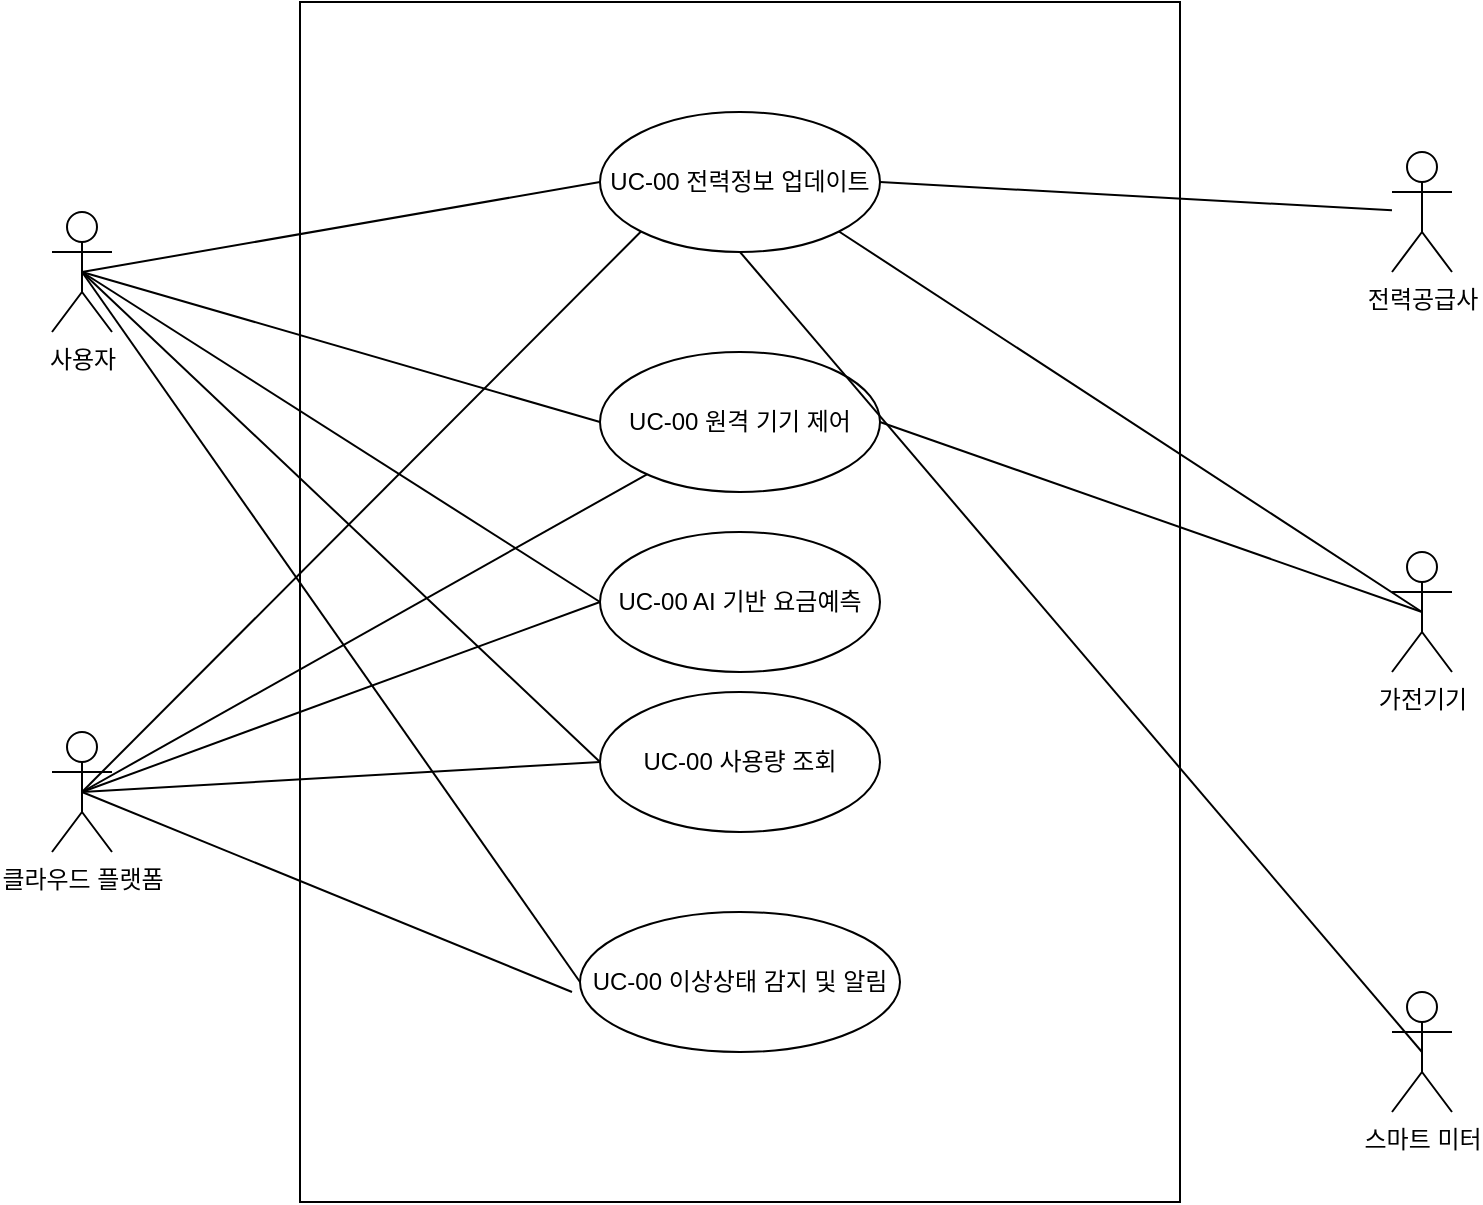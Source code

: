 <mxfile version="28.1.1">
  <diagram name="페이지-1" id="mtb0sJFK-1cN7i5dOqM4">
    <mxGraphModel dx="1146" dy="1305" grid="1" gridSize="10" guides="1" tooltips="1" connect="1" arrows="1" fold="1" page="1" pageScale="1" pageWidth="827" pageHeight="1169" math="0" shadow="0">
      <root>
        <mxCell id="0" />
        <mxCell id="1" parent="0" />
        <mxCell id="JvUOeEXDJDTDxTC4g6xs-10" value="" style="rounded=0;whiteSpace=wrap;html=1;" vertex="1" parent="1">
          <mxGeometry x="173" y="225" width="440" height="600" as="geometry" />
        </mxCell>
        <mxCell id="JvUOeEXDJDTDxTC4g6xs-18" style="rounded=0;orthogonalLoop=1;jettySize=auto;html=1;exitX=0.5;exitY=0.5;exitDx=0;exitDy=0;exitPerimeter=0;entryX=0;entryY=0.5;entryDx=0;entryDy=0;endArrow=none;endFill=0;" edge="1" parent="1" source="JvUOeEXDJDTDxTC4g6xs-1" target="JvUOeEXDJDTDxTC4g6xs-14">
          <mxGeometry relative="1" as="geometry" />
        </mxCell>
        <mxCell id="JvUOeEXDJDTDxTC4g6xs-24" style="rounded=0;orthogonalLoop=1;jettySize=auto;html=1;exitX=0.5;exitY=0.5;exitDx=0;exitDy=0;exitPerimeter=0;entryX=0;entryY=0.5;entryDx=0;entryDy=0;endArrow=none;endFill=0;" edge="1" parent="1" source="JvUOeEXDJDTDxTC4g6xs-1" target="JvUOeEXDJDTDxTC4g6xs-13">
          <mxGeometry relative="1" as="geometry" />
        </mxCell>
        <mxCell id="JvUOeEXDJDTDxTC4g6xs-27" style="rounded=0;orthogonalLoop=1;jettySize=auto;html=1;exitX=0.5;exitY=0.5;exitDx=0;exitDy=0;exitPerimeter=0;entryX=0;entryY=0.5;entryDx=0;entryDy=0;endArrow=none;endFill=0;" edge="1" parent="1" source="JvUOeEXDJDTDxTC4g6xs-1" target="JvUOeEXDJDTDxTC4g6xs-11">
          <mxGeometry relative="1" as="geometry" />
        </mxCell>
        <mxCell id="JvUOeEXDJDTDxTC4g6xs-29" style="rounded=0;orthogonalLoop=1;jettySize=auto;html=1;exitX=0.5;exitY=0.5;exitDx=0;exitDy=0;exitPerimeter=0;entryX=0;entryY=0.5;entryDx=0;entryDy=0;endArrow=none;endFill=0;" edge="1" parent="1" source="JvUOeEXDJDTDxTC4g6xs-1" target="JvUOeEXDJDTDxTC4g6xs-12">
          <mxGeometry relative="1" as="geometry" />
        </mxCell>
        <mxCell id="JvUOeEXDJDTDxTC4g6xs-31" style="rounded=0;orthogonalLoop=1;jettySize=auto;html=1;exitX=0.5;exitY=0.5;exitDx=0;exitDy=0;exitPerimeter=0;entryX=0;entryY=0.5;entryDx=0;entryDy=0;endArrow=none;endFill=0;jumpStyle=none;" edge="1" parent="1" source="JvUOeEXDJDTDxTC4g6xs-1" target="JvUOeEXDJDTDxTC4g6xs-15">
          <mxGeometry relative="1" as="geometry" />
        </mxCell>
        <mxCell id="JvUOeEXDJDTDxTC4g6xs-1" value="사용자" style="shape=umlActor;verticalLabelPosition=bottom;verticalAlign=top;html=1;" vertex="1" parent="1">
          <mxGeometry x="49" y="330" width="30" height="60" as="geometry" />
        </mxCell>
        <mxCell id="JvUOeEXDJDTDxTC4g6xs-3" value="가전기기" style="shape=umlActor;verticalLabelPosition=bottom;verticalAlign=top;html=1;" vertex="1" parent="1">
          <mxGeometry x="719" y="500" width="30" height="60" as="geometry" />
        </mxCell>
        <mxCell id="JvUOeEXDJDTDxTC4g6xs-4" value="스마트 미터" style="shape=umlActor;verticalLabelPosition=bottom;verticalAlign=top;html=1;" vertex="1" parent="1">
          <mxGeometry x="719" y="720" width="30" height="60" as="geometry" />
        </mxCell>
        <mxCell id="JvUOeEXDJDTDxTC4g6xs-25" style="rounded=0;orthogonalLoop=1;jettySize=auto;html=1;exitX=0.5;exitY=0.5;exitDx=0;exitDy=0;exitPerimeter=0;endArrow=none;endFill=0;" edge="1" parent="1" source="JvUOeEXDJDTDxTC4g6xs-5" target="JvUOeEXDJDTDxTC4g6xs-13">
          <mxGeometry relative="1" as="geometry" />
        </mxCell>
        <mxCell id="JvUOeEXDJDTDxTC4g6xs-28" style="rounded=0;orthogonalLoop=1;jettySize=auto;html=1;exitX=0.5;exitY=0.5;exitDx=0;exitDy=0;exitPerimeter=0;entryX=0;entryY=0.5;entryDx=0;entryDy=0;endArrow=none;endFill=0;" edge="1" parent="1" source="JvUOeEXDJDTDxTC4g6xs-5" target="JvUOeEXDJDTDxTC4g6xs-11">
          <mxGeometry relative="1" as="geometry" />
        </mxCell>
        <mxCell id="JvUOeEXDJDTDxTC4g6xs-30" style="rounded=0;orthogonalLoop=1;jettySize=auto;html=1;exitX=0.5;exitY=0.5;exitDx=0;exitDy=0;exitPerimeter=0;entryX=0;entryY=0.5;entryDx=0;entryDy=0;endArrow=none;endFill=0;" edge="1" parent="1" source="JvUOeEXDJDTDxTC4g6xs-5" target="JvUOeEXDJDTDxTC4g6xs-12">
          <mxGeometry relative="1" as="geometry" />
        </mxCell>
        <mxCell id="JvUOeEXDJDTDxTC4g6xs-32" style="rounded=0;orthogonalLoop=1;jettySize=auto;html=1;exitX=0.5;exitY=0.5;exitDx=0;exitDy=0;exitPerimeter=0;endArrow=none;endFill=0;jumpStyle=arc;" edge="1" parent="1" source="JvUOeEXDJDTDxTC4g6xs-5">
          <mxGeometry relative="1" as="geometry">
            <mxPoint x="309" y="720" as="targetPoint" />
          </mxGeometry>
        </mxCell>
        <mxCell id="JvUOeEXDJDTDxTC4g6xs-5" value="클라우드 플랫폼" style="shape=umlActor;verticalLabelPosition=bottom;verticalAlign=top;html=1;" vertex="1" parent="1">
          <mxGeometry x="49" y="590" width="30" height="60" as="geometry" />
        </mxCell>
        <mxCell id="JvUOeEXDJDTDxTC4g6xs-6" value="전력공급사" style="shape=umlActor;verticalLabelPosition=bottom;verticalAlign=top;html=1;" vertex="1" parent="1">
          <mxGeometry x="719" y="300" width="30" height="60" as="geometry" />
        </mxCell>
        <mxCell id="JvUOeEXDJDTDxTC4g6xs-11" value="UC-00 AI 기반 요금예측" style="ellipse;whiteSpace=wrap;html=1;" vertex="1" parent="1">
          <mxGeometry x="323" y="490" width="140" height="70" as="geometry" />
        </mxCell>
        <mxCell id="JvUOeEXDJDTDxTC4g6xs-12" value="UC-00 사용량 조회" style="ellipse;whiteSpace=wrap;html=1;" vertex="1" parent="1">
          <mxGeometry x="323" y="570" width="140" height="70" as="geometry" />
        </mxCell>
        <mxCell id="JvUOeEXDJDTDxTC4g6xs-13" value="UC-00 원격 기기 제어" style="ellipse;whiteSpace=wrap;html=1;" vertex="1" parent="1">
          <mxGeometry x="323" y="400" width="140" height="70" as="geometry" />
        </mxCell>
        <mxCell id="JvUOeEXDJDTDxTC4g6xs-19" style="rounded=0;orthogonalLoop=1;jettySize=auto;html=1;exitX=1;exitY=0.5;exitDx=0;exitDy=0;endArrow=none;endFill=0;" edge="1" parent="1" source="JvUOeEXDJDTDxTC4g6xs-14" target="JvUOeEXDJDTDxTC4g6xs-6">
          <mxGeometry relative="1" as="geometry" />
        </mxCell>
        <mxCell id="JvUOeEXDJDTDxTC4g6xs-14" value="UC-00 전력정보 업데이트" style="ellipse;whiteSpace=wrap;html=1;" vertex="1" parent="1">
          <mxGeometry x="323" y="280" width="140" height="70" as="geometry" />
        </mxCell>
        <mxCell id="JvUOeEXDJDTDxTC4g6xs-15" value="UC-00 이상상태 감지 및 알림" style="ellipse;whiteSpace=wrap;html=1;" vertex="1" parent="1">
          <mxGeometry x="313" y="680" width="160" height="70" as="geometry" />
        </mxCell>
        <mxCell id="JvUOeEXDJDTDxTC4g6xs-21" style="rounded=0;orthogonalLoop=1;jettySize=auto;html=1;exitX=0;exitY=1;exitDx=0;exitDy=0;entryX=0.5;entryY=0.5;entryDx=0;entryDy=0;entryPerimeter=0;endArrow=none;endFill=0;" edge="1" parent="1" source="JvUOeEXDJDTDxTC4g6xs-14" target="JvUOeEXDJDTDxTC4g6xs-5">
          <mxGeometry relative="1" as="geometry" />
        </mxCell>
        <mxCell id="JvUOeEXDJDTDxTC4g6xs-22" style="rounded=0;orthogonalLoop=1;jettySize=auto;html=1;exitX=1;exitY=1;exitDx=0;exitDy=0;entryX=0.5;entryY=0.5;entryDx=0;entryDy=0;entryPerimeter=0;endArrow=none;endFill=0;" edge="1" parent="1" source="JvUOeEXDJDTDxTC4g6xs-14" target="JvUOeEXDJDTDxTC4g6xs-3">
          <mxGeometry relative="1" as="geometry" />
        </mxCell>
        <mxCell id="JvUOeEXDJDTDxTC4g6xs-23" style="rounded=0;orthogonalLoop=1;jettySize=auto;html=1;exitX=0.5;exitY=1;exitDx=0;exitDy=0;entryX=0.5;entryY=0.5;entryDx=0;entryDy=0;entryPerimeter=0;endArrow=none;endFill=0;" edge="1" parent="1" source="JvUOeEXDJDTDxTC4g6xs-14" target="JvUOeEXDJDTDxTC4g6xs-4">
          <mxGeometry relative="1" as="geometry" />
        </mxCell>
        <mxCell id="JvUOeEXDJDTDxTC4g6xs-26" style="rounded=0;orthogonalLoop=1;jettySize=auto;html=1;exitX=1;exitY=0.5;exitDx=0;exitDy=0;entryX=0.5;entryY=0.5;entryDx=0;entryDy=0;entryPerimeter=0;endArrow=none;endFill=0;" edge="1" parent="1" source="JvUOeEXDJDTDxTC4g6xs-13" target="JvUOeEXDJDTDxTC4g6xs-3">
          <mxGeometry relative="1" as="geometry" />
        </mxCell>
      </root>
    </mxGraphModel>
  </diagram>
</mxfile>
